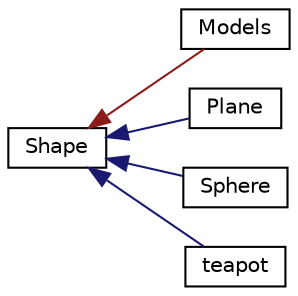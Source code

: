 digraph "Graphical Class Hierarchy"
{
  edge [fontname="Helvetica",fontsize="10",labelfontname="Helvetica",labelfontsize="10"];
  node [fontname="Helvetica",fontsize="10",shape=record];
  rankdir="LR";
  Node0 [label="Shape",height=0.2,width=0.4,color="black", fillcolor="white", style="filled",URL="$class_shape.html",tooltip="The Shape class is the base class for the shapes we will be using in the scene. Shapes that will be u..."];
  Node0 -> Node1 [dir="back",color="firebrick4",fontsize="10",style="solid",fontname="Helvetica"];
  Node1 [label="Models",height=0.2,width=0.4,color="black", fillcolor="white", style="filled",URL="$class_models.html",tooltip="The Models class is simply a class for easy construction of a few 3-D mathematical objects..."];
  Node0 -> Node2 [dir="back",color="midnightblue",fontsize="10",style="solid",fontname="Helvetica"];
  Node2 [label="Plane",height=0.2,width=0.4,color="black", fillcolor="white", style="filled",URL="$class_plane.html",tooltip="The Plane class creates a plane [-1, 1] X [-1, 1] with four vertices, each with normals, colors and texture coordinates. "];
  Node0 -> Node3 [dir="back",color="midnightblue",fontsize="10",style="solid",fontname="Helvetica"];
  Node3 [label="Sphere",height=0.2,width=0.4,color="black", fillcolor="white", style="filled",URL="$class_sphere.html",tooltip="The Sphere class creates a sphere of radius 1, centered at the origin, with normals, colors, and texture coordinates. "];
  Node0 -> Node4 [dir="back",color="midnightblue",fontsize="10",style="solid",fontname="Helvetica"];
  Node4 [label="teapot",height=0.2,width=0.4,color="black", fillcolor="white", style="filled",URL="$classteapot.html",tooltip="The teapot class creates a Utah Teapot model and has methods for loading the model to the graphics ca..."];
}
